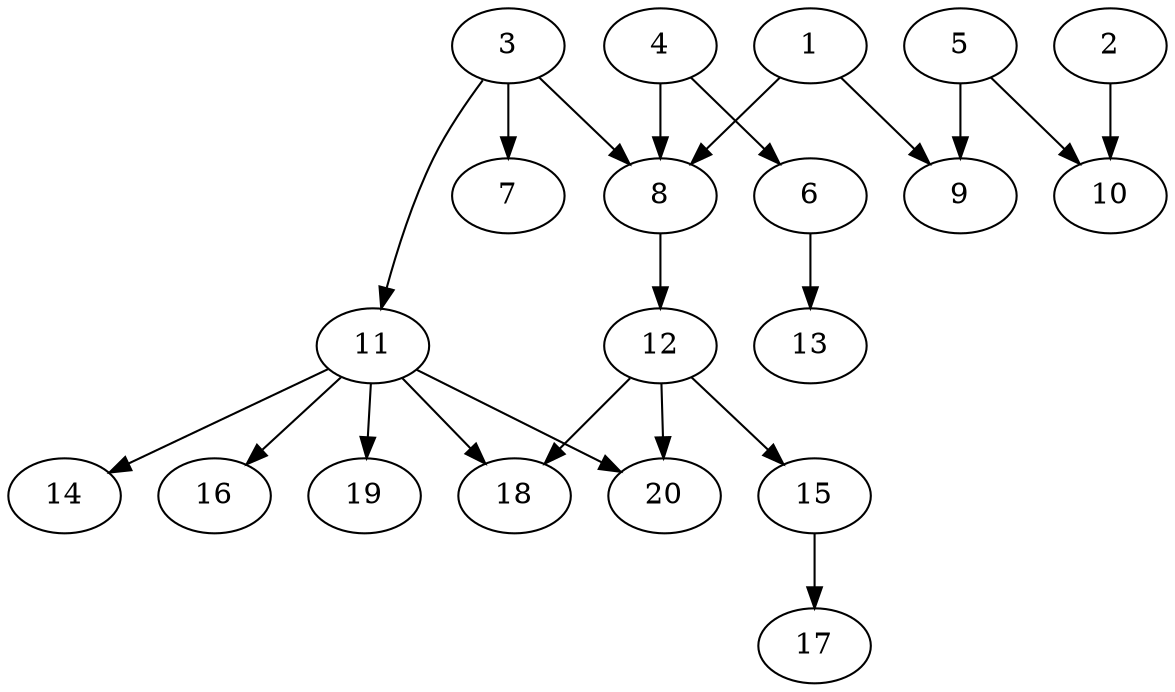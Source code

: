 // DAG automatically generated by daggen at Thu Feb 29 17:35:01 2024
// daggen-master/daggen -n 20 --fat 0.5 --density 0.5 --regular 0.5 --jump 2 --minalpha 20 --maxalpha 50 --dot -o dags/sim_7.dot 
digraph G {
  1 [size="204017647266", alpha="21.77"]
  1 -> 8 [size ="838860800"]
  1 -> 9 [size ="838860800"]
  2 [size="782757789696", alpha="25.98"]
  2 -> 10 [size ="679477248"]
  3 [size="36761894175", alpha="42.86"]
  3 -> 7 [size ="679477248"]
  3 -> 8 [size ="679477248"]
  3 -> 11 [size ="679477248"]
  4 [size="9654761028", alpha="42.88"]
  4 -> 6 [size ="679477248"]
  4 -> 8 [size ="679477248"]
  5 [size="549755813888", alpha="26.42"]
  5 -> 9 [size ="536870912"]
  5 -> 10 [size ="536870912"]
  6 [size="368293445632", alpha="29.74"]
  6 -> 13 [size ="411041792"]
  7 [size="231928233984", alpha="31.69"]
  8 [size="6790973680", alpha="26.04"]
  8 -> 12 [size ="134217728"]
  9 [size="27873000269", alpha="38.78"]
  10 [size="6277001130", alpha="25.70"]
  11 [size="231928233984", alpha="30.66"]
  11 -> 14 [size ="301989888"]
  11 -> 16 [size ="301989888"]
  11 -> 18 [size ="301989888"]
  11 -> 19 [size ="301989888"]
  11 -> 20 [size ="301989888"]
  12 [size="4294432009", alpha="47.15"]
  12 -> 15 [size ="75497472"]
  12 -> 18 [size ="75497472"]
  12 -> 20 [size ="75497472"]
  13 [size="1073741824000", alpha="36.42"]
  14 [size="1073741824000", alpha="34.41"]
  15 [size="4789974066", alpha="32.00"]
  15 -> 17 [size ="75497472"]
  16 [size="166637673852", alpha="35.95"]
  17 [size="23117257503", alpha="49.15"]
  18 [size="479235310286", alpha="22.08"]
  19 [size="8589934592", alpha="24.98"]
  20 [size="32198027275", alpha="47.74"]
}
